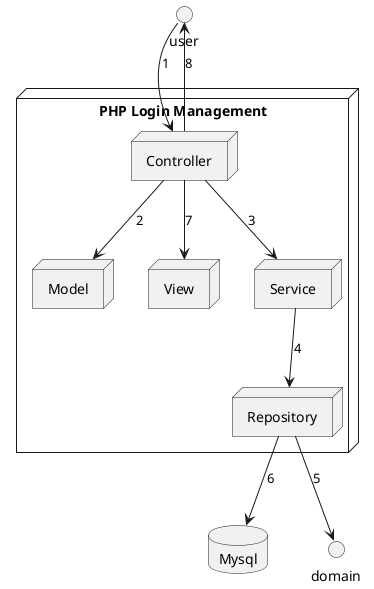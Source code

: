        @startuml

       node "PHP Login Management" {
        node "Model" as model
        node "Controller" as controller
        node "View" as view
        node "Service" as service
        node "Repository" as repository 

       }

       database "Mysql" as mysql

       user --> controller : 1
       controller --> model : 2
       controller --> service : 3
       service --> repository : 4
       repository --> domain : 5
       repository--> mysql : 6
       controller --> view : 7
       controller --> user : 8


       @enduml

       